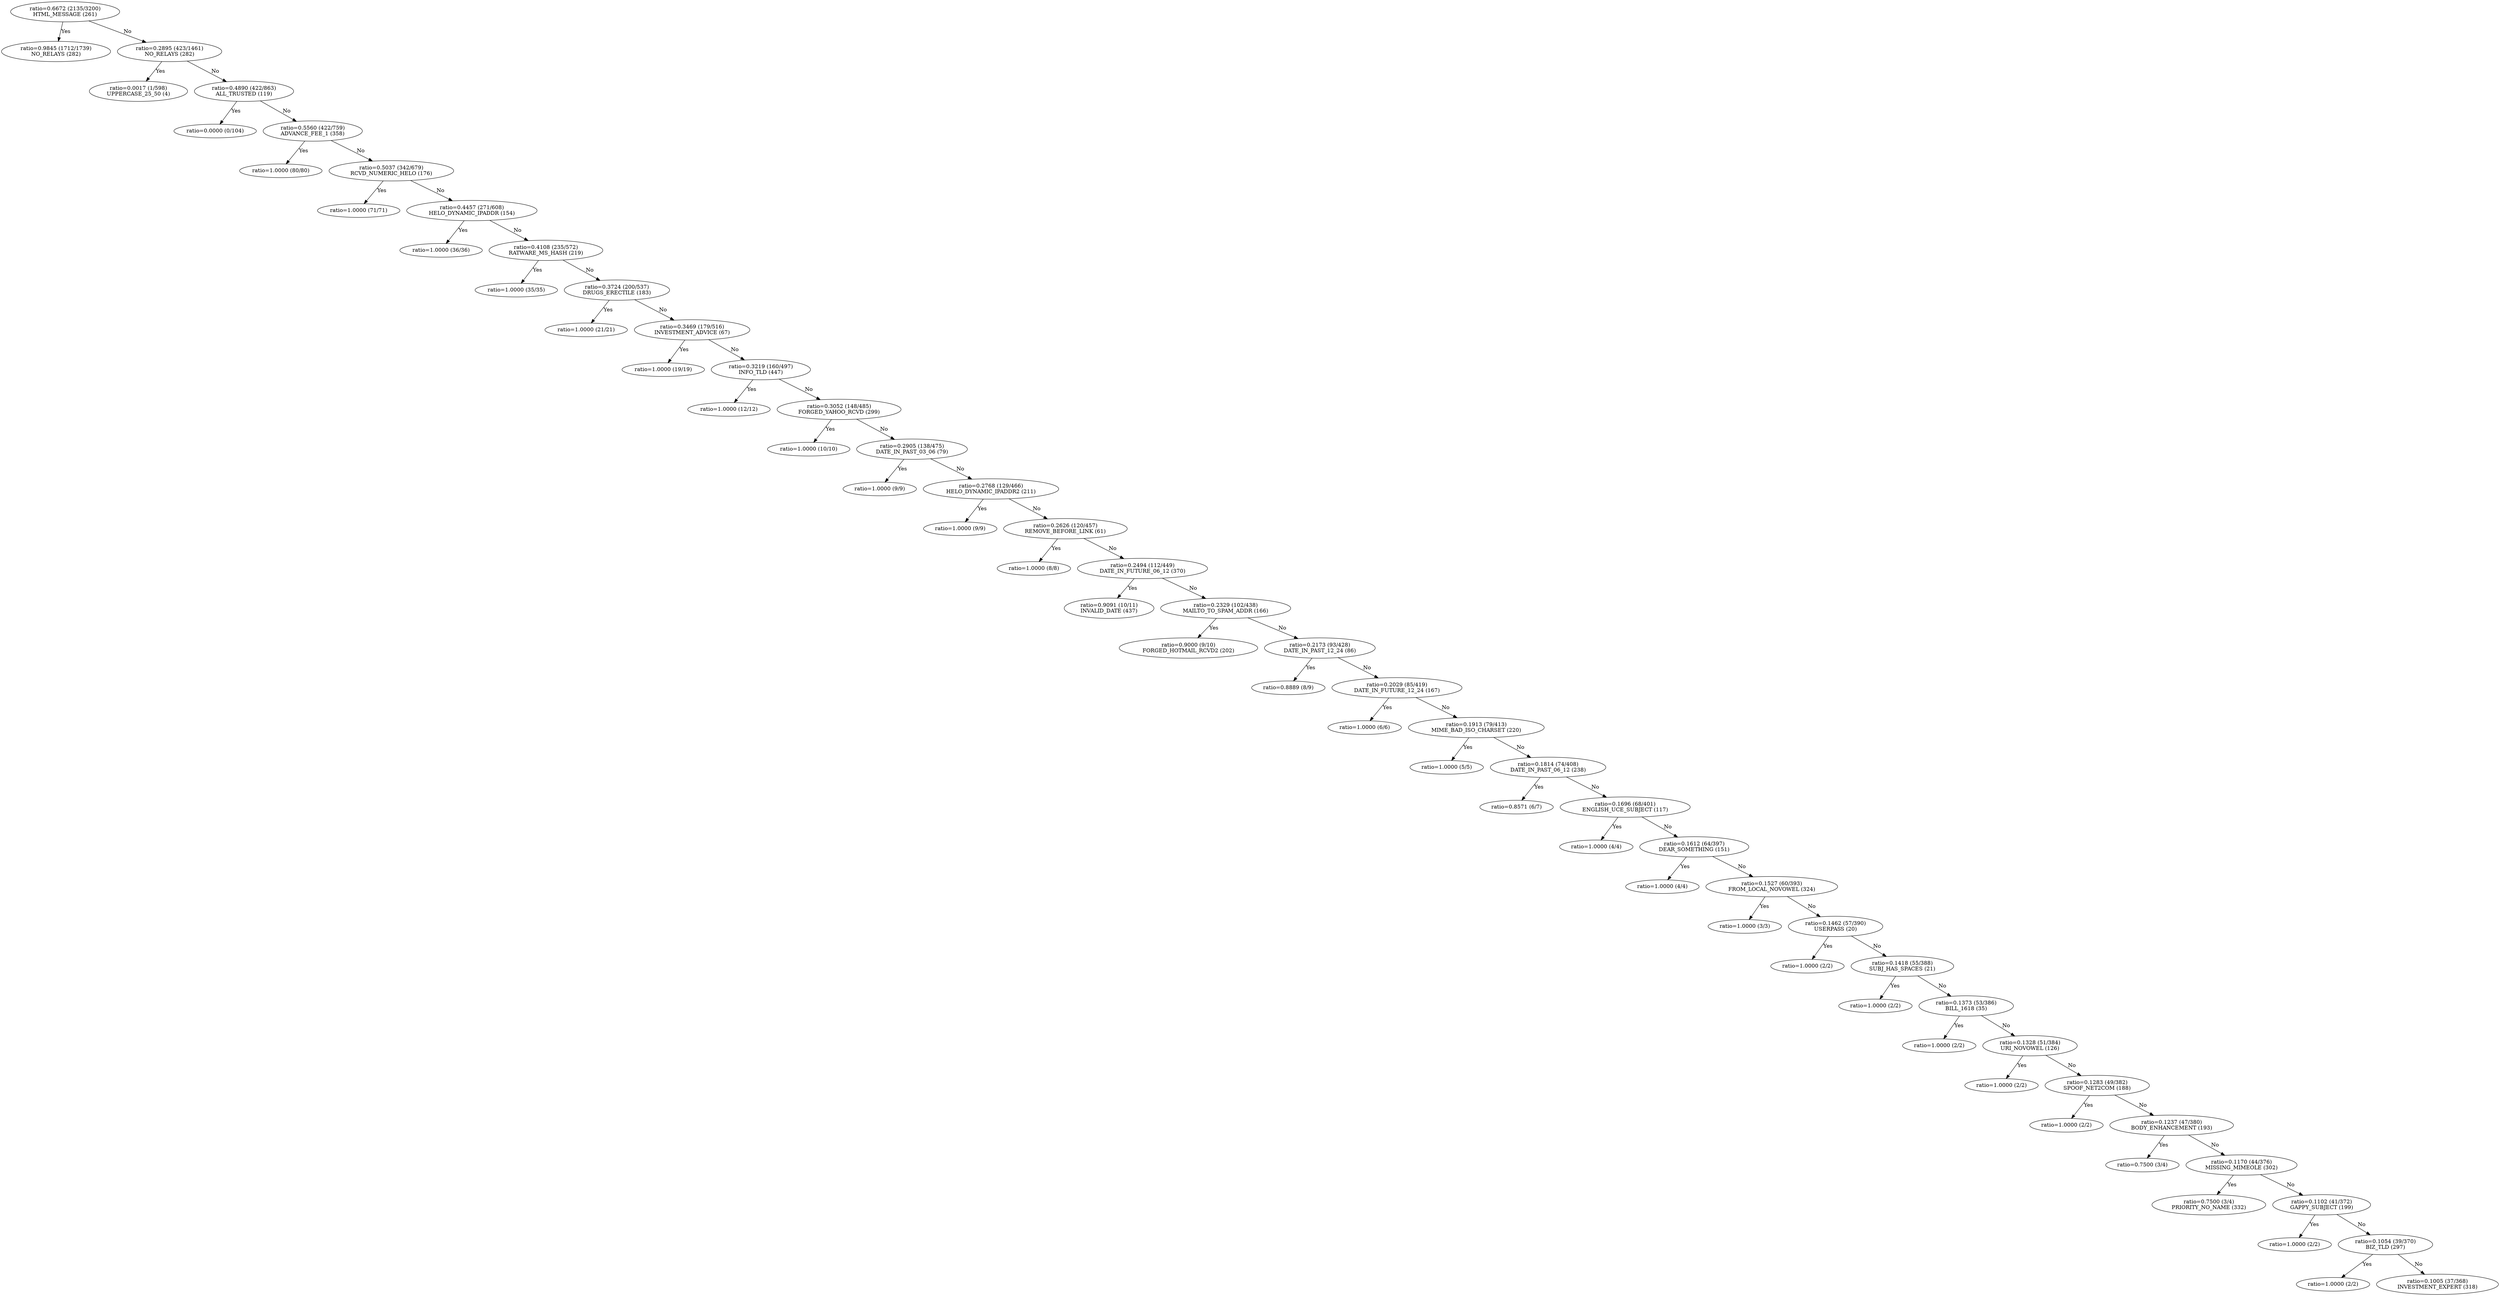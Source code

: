 digraph decisiontree {
n0 [label="ratio=0.6672 (2135/3200)\nHTML_MESSAGE (261)"];

n1 [label="ratio=0.9845 (1712/1739)\nNO_RELAYS (282)"];

n0 -> n1 [label=Yes];

n0 -> n94 [label=No];

n94 [label="ratio=0.2895 (423/1461)\nNO_RELAYS (282)"];

n95 [label="ratio=0.0017 (1/598)\nUPPERCASE_25_50 (4)"];

n94 -> n95 [label=Yes];

n94 -> n114 [label=No];

n114 [label="ratio=0.4890 (422/863)\nALL_TRUSTED (119)"];

n115 [label="ratio=0.0000 (0/104)\n"];

n114 -> n115 [label=Yes];

n114 -> n116 [label=No];

n116 [label="ratio=0.5560 (422/759)\nADVANCE_FEE_1 (358)"];

n117 [label="ratio=1.0000 (80/80)\n"];

n116 -> n117 [label=Yes];

n116 -> n118 [label=No];

n118 [label="ratio=0.5037 (342/679)\nRCVD_NUMERIC_HELO (176)"];

n119 [label="ratio=1.0000 (71/71)\n"];

n118 -> n119 [label=Yes];

n118 -> n120 [label=No];

n120 [label="ratio=0.4457 (271/608)\nHELO_DYNAMIC_IPADDR (154)"];

n121 [label="ratio=1.0000 (36/36)\n"];

n120 -> n121 [label=Yes];

n120 -> n122 [label=No];

n122 [label="ratio=0.4108 (235/572)\nRATWARE_MS_HASH (219)"];

n123 [label="ratio=1.0000 (35/35)\n"];

n122 -> n123 [label=Yes];

n122 -> n124 [label=No];

n124 [label="ratio=0.3724 (200/537)\nDRUGS_ERECTILE (183)"];

n125 [label="ratio=1.0000 (21/21)\n"];

n124 -> n125 [label=Yes];

n124 -> n126 [label=No];

n126 [label="ratio=0.3469 (179/516)\nINVESTMENT_ADVICE (67)"];

n127 [label="ratio=1.0000 (19/19)\n"];

n126 -> n127 [label=Yes];

n126 -> n128 [label=No];

n128 [label="ratio=0.3219 (160/497)\nINFO_TLD (447)"];

n129 [label="ratio=1.0000 (12/12)\n"];

n128 -> n129 [label=Yes];

n128 -> n130 [label=No];

n130 [label="ratio=0.3052 (148/485)\nFORGED_YAHOO_RCVD (299)"];

n131 [label="ratio=1.0000 (10/10)\n"];

n130 -> n131 [label=Yes];

n130 -> n132 [label=No];

n132 [label="ratio=0.2905 (138/475)\nDATE_IN_PAST_03_06 (79)"];

n133 [label="ratio=1.0000 (9/9)\n"];

n132 -> n133 [label=Yes];

n132 -> n134 [label=No];

n134 [label="ratio=0.2768 (129/466)\nHELO_DYNAMIC_IPADDR2 (211)"];

n135 [label="ratio=1.0000 (9/9)\n"];

n134 -> n135 [label=Yes];

n134 -> n136 [label=No];

n136 [label="ratio=0.2626 (120/457)\nREMOVE_BEFORE_LINK (61)"];

n137 [label="ratio=1.0000 (8/8)\n"];

n136 -> n137 [label=Yes];

n136 -> n138 [label=No];

n138 [label="ratio=0.2494 (112/449)\nDATE_IN_FUTURE_06_12 (370)"];

n139 [label="ratio=0.9091 (10/11)\nINVALID_DATE (437)"];

n138 -> n139 [label=Yes];

n138 -> n142 [label=No];

n142 [label="ratio=0.2329 (102/438)\nMAILTO_TO_SPAM_ADDR (166)"];

n143 [label="ratio=0.9000 (9/10)\nFORGED_HOTMAIL_RCVD2 (202)"];

n142 -> n143 [label=Yes];

n142 -> n146 [label=No];

n146 [label="ratio=0.2173 (93/428)\nDATE_IN_PAST_12_24 (86)"];

n147 [label="ratio=0.8889 (8/9)\n"];

n146 -> n147 [label=Yes];

n146 -> n148 [label=No];

n148 [label="ratio=0.2029 (85/419)\nDATE_IN_FUTURE_12_24 (167)"];

n149 [label="ratio=1.0000 (6/6)\n"];

n148 -> n149 [label=Yes];

n148 -> n150 [label=No];

n150 [label="ratio=0.1913 (79/413)\nMIME_BAD_ISO_CHARSET (220)"];

n151 [label="ratio=1.0000 (5/5)\n"];

n150 -> n151 [label=Yes];

n150 -> n152 [label=No];

n152 [label="ratio=0.1814 (74/408)\nDATE_IN_PAST_06_12 (238)"];

n153 [label="ratio=0.8571 (6/7)\n"];

n152 -> n153 [label=Yes];

n152 -> n154 [label=No];

n154 [label="ratio=0.1696 (68/401)\nENGLISH_UCE_SUBJECT (117)"];

n155 [label="ratio=1.0000 (4/4)\n"];

n154 -> n155 [label=Yes];

n154 -> n156 [label=No];

n156 [label="ratio=0.1612 (64/397)\nDEAR_SOMETHING (151)"];

n157 [label="ratio=1.0000 (4/4)\n"];

n156 -> n157 [label=Yes];

n156 -> n158 [label=No];

n158 [label="ratio=0.1527 (60/393)\nFROM_LOCAL_NOVOWEL (324)"];

n159 [label="ratio=1.0000 (3/3)\n"];

n158 -> n159 [label=Yes];

n158 -> n160 [label=No];

n160 [label="ratio=0.1462 (57/390)\nUSERPASS (20)"];

n161 [label="ratio=1.0000 (2/2)\n"];

n160 -> n161 [label=Yes];

n160 -> n162 [label=No];

n162 [label="ratio=0.1418 (55/388)\nSUBJ_HAS_SPACES (21)"];

n163 [label="ratio=1.0000 (2/2)\n"];

n162 -> n163 [label=Yes];

n162 -> n164 [label=No];

n164 [label="ratio=0.1373 (53/386)\nBILL_1618 (35)"];

n165 [label="ratio=1.0000 (2/2)\n"];

n164 -> n165 [label=Yes];

n164 -> n166 [label=No];

n166 [label="ratio=0.1328 (51/384)\nURI_NOVOWEL (126)"];

n167 [label="ratio=1.0000 (2/2)\n"];

n166 -> n167 [label=Yes];

n166 -> n168 [label=No];

n168 [label="ratio=0.1283 (49/382)\nSPOOF_NET2COM (188)"];

n169 [label="ratio=1.0000 (2/2)\n"];

n168 -> n169 [label=Yes];

n168 -> n170 [label=No];

n170 [label="ratio=0.1237 (47/380)\nBODY_ENHANCEMENT (193)"];

n171 [label="ratio=0.7500 (3/4)\n"];

n170 -> n171 [label=Yes];

n170 -> n172 [label=No];

n172 [label="ratio=0.1170 (44/376)\nMISSING_MIMEOLE (302)"];

n173 [label="ratio=0.7500 (3/4)\nPRIORITY_NO_NAME (332)"];

n172 -> n173 [label=Yes];

n172 -> n176 [label=No];

n176 [label="ratio=0.1102 (41/372)\nGAPPY_SUBJECT (199)"];

n177 [label="ratio=1.0000 (2/2)\n"];

n176 -> n177 [label=Yes];

n176 -> n178 [label=No];

n178 [label="ratio=0.1054 (39/370)\nBIZ_TLD (297)"];

n179 [label="ratio=1.0000 (2/2)\n"];

n178 -> n179 [label=Yes];

n178 -> n180 [label=No];

n180 [label="ratio=0.1005 (37/368)\nINVESTMENT_EXPERT (318)"];

}
